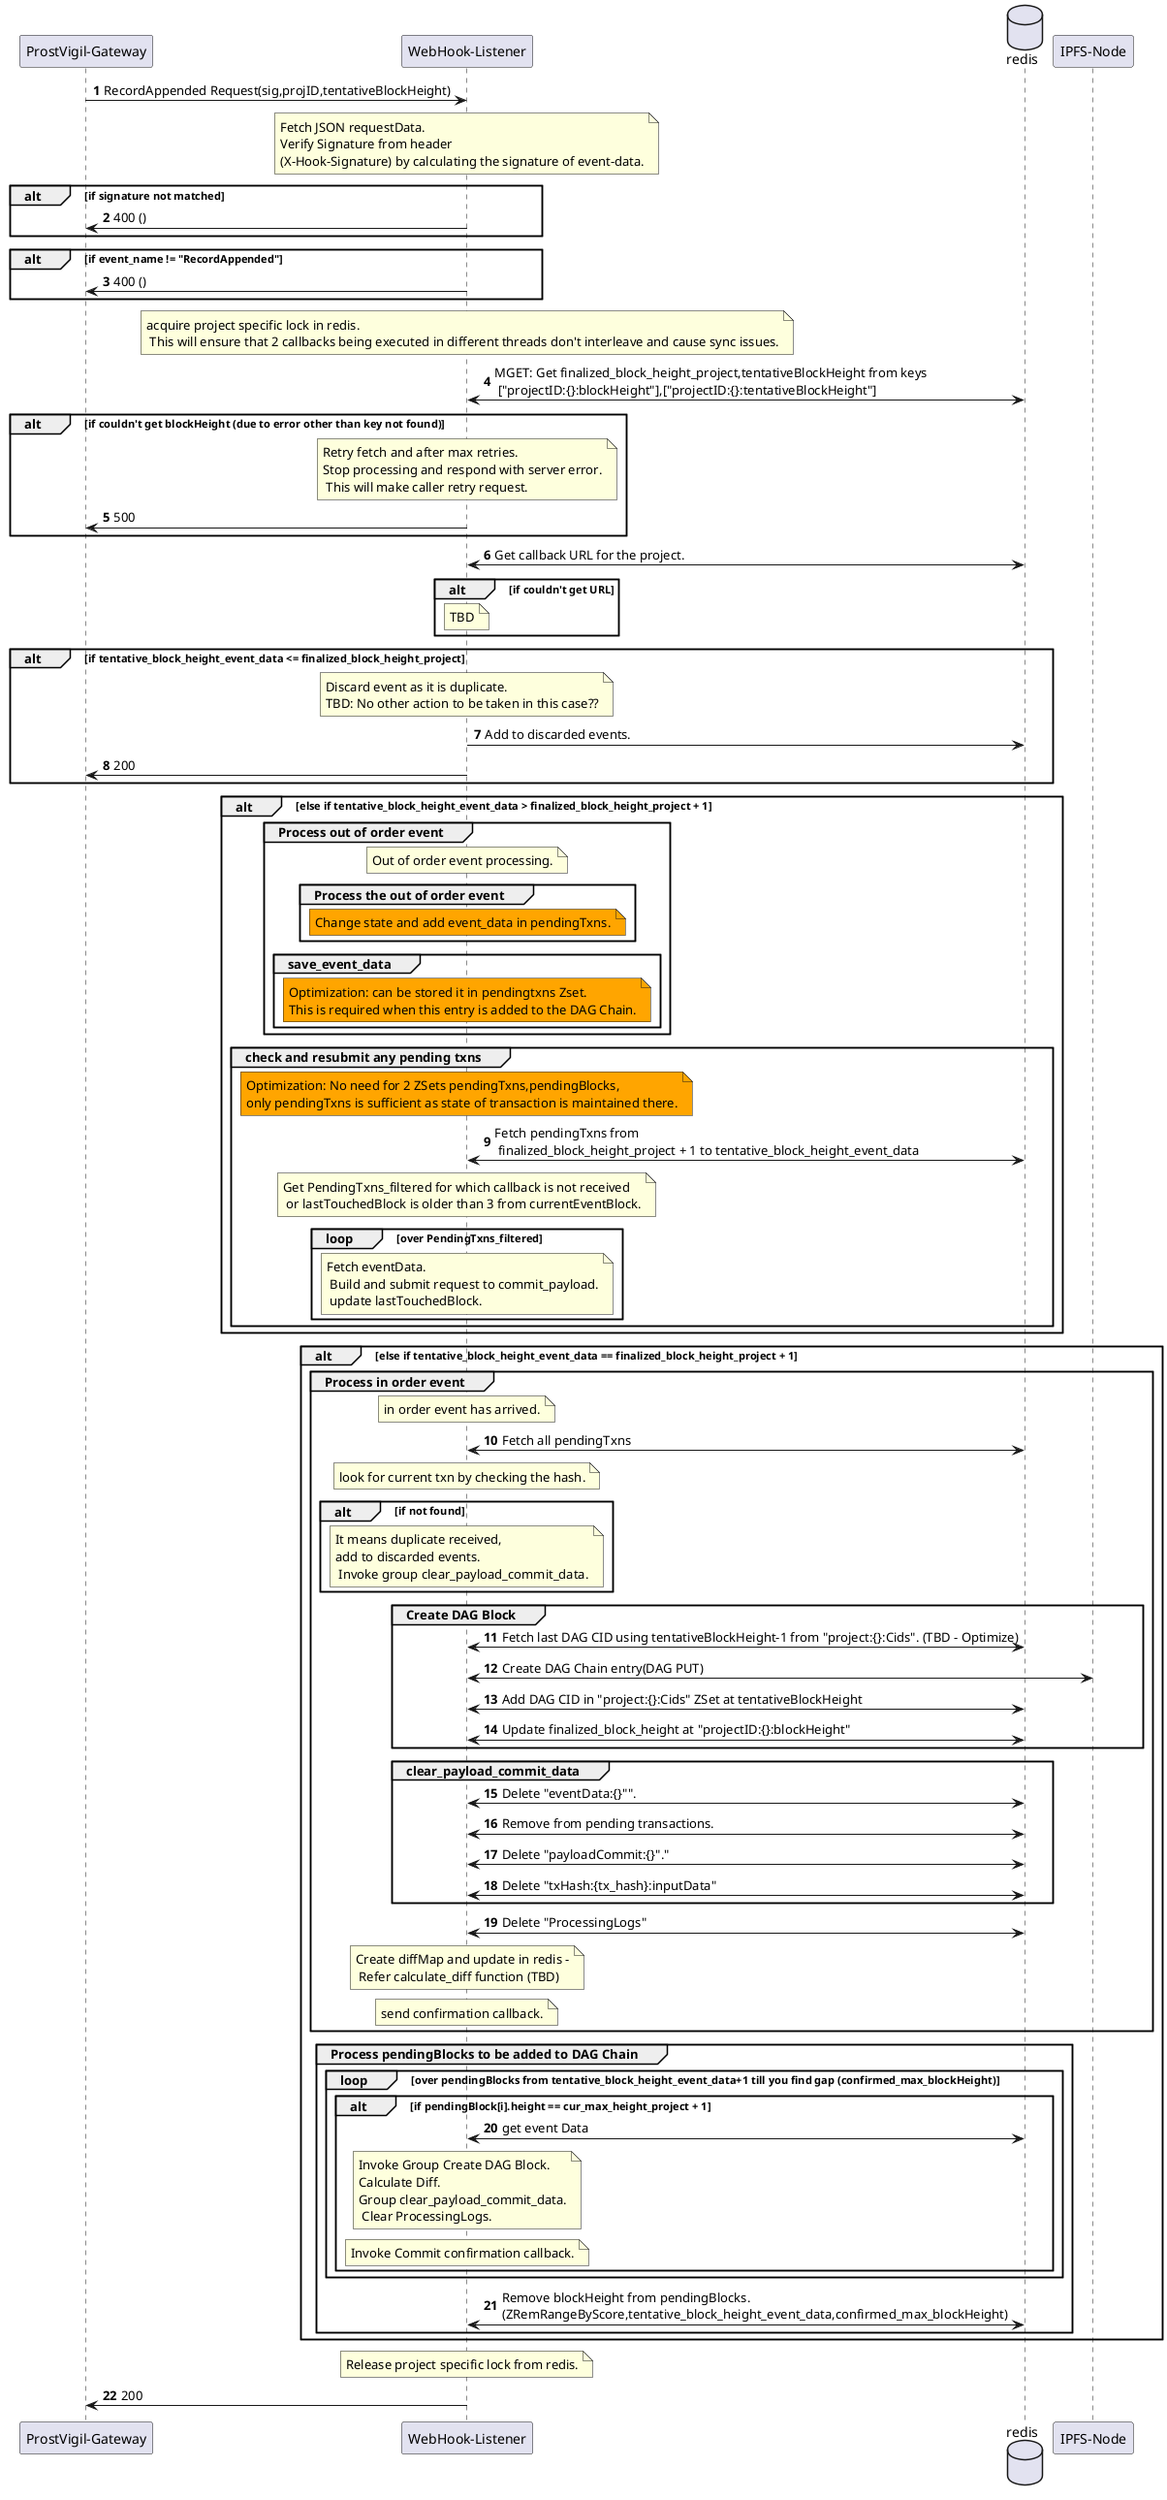@startuml "WebHook Listener Message Processing Flow"
autonumber

participant "ProstVigil-Gateway" as pvgw
participant "WebHook-Listener" as whl
database redis 
participant "IPFS-Node" as ipfs

pvgw -> whl : RecordAppended Request(sig,projID,tentativeBlockHeight)

note over whl : Fetch JSON requestData.\nVerify Signature from header\n(X-Hook-Signature) by calculating the signature of event-data.

alt if signature not matched 
whl -> pvgw: 400 ()
end 

alt if event_name != "RecordAppended"
whl -> pvgw: 400 ()
end

note over whl: acquire project specific lock in redis. \n This will ensure that 2 callbacks being executed in different threads don't interleave and cause sync issues.

whl <-> redis:  MGET: Get finalized_block_height_project,tentativeBlockHeight from keys\n ["projectID:{}:blockHeight"],["projectID:{}:tentativeBlockHeight"]
alt if couldn't get blockHeight (due to error other than key not found)
note over whl: Retry fetch and after max retries. \nStop processing and respond with server error.\n This will make caller retry request.
whl -> pvgw: 500
end 

whl <-> redis: Get callback URL for the project.
alt if couldn't get URL
note over whl: TBD
end

alt if tentative_block_height_event_data <= finalized_block_height_project
    note over whl : Discard event as it is duplicate. \nTBD: No other action to be taken in this case??
    whl -> redis: Add to discarded events.
    whl -> pvgw: 200
end //if tentative_block_height_event_data <= finalized_block_height_project

alt else if tentative_block_height_event_data > finalized_block_height_project + 1
    group Process out of order event 
        note over whl: Out of order event processing.
        group Process the out of order event
            note over whl #orange: Change state and add event_data in pendingTxns.
        end
        group save_event_data
            note over whl #orange: Optimization: can be stored it in pendingtxns Zset.\nThis is required when this entry is added to the DAG Chain. 
        end
    end 
    group check and resubmit any pending txns 
        note over whl #orange: Optimization: No need for 2 ZSets pendingTxns,pendingBlocks,\nonly pendingTxns is sufficient as state of transaction is maintained there.
        whl <-> redis: Fetch pendingTxns from \n finalized_block_height_project + 1 to tentative_block_height_event_data        
        note over whl: Get PendingTxns_filtered for which callback is not received\n or lastTouchedBlock is older than 3 from currentEventBlock.
        loop over PendingTxns_filtered
            note over whl: Fetch eventData. \n Build and submit request to commit_payload.\n update lastTouchedBlock.
        end
    end
end  // else if tentative_block_height_event_data > finalized_block_height_project + 1

alt else if tentative_block_height_event_data == finalized_block_height_project + 1
    group Process in order event 
        note over whl: in order event has arrived.
        whl <-> redis: Fetch all pendingTxns 
        note over whl: look for current txn by checking the hash.
        alt if not found 
            note over whl: It means duplicate received,\nadd to discarded events.\n Invoke group clear_payload_commit_data.
        end //not found    

        group Create DAG Block
            whl <-> redis: Fetch last DAG CID using tentativeBlockHeight-1 from "project:{}:Cids". (TBD - Optimize)
            whl <-> ipfs : Create DAG Chain entry(DAG PUT)
            whl <-> redis: Add DAG CID in "project:{}:Cids" ZSet at tentativeBlockHeight
            whl <-> redis : Update finalized_block_height at "projectID:{}:blockHeight"
        end
        group clear_payload_commit_data
            whl <-> redis: Delete "eventData:{}"".           
            whl <-> redis: Remove from pending transactions.
            whl <-> redis: Delete "payloadCommit:{}"."
            whl <-> redis: Delete "txHash:{tx_hash}:inputData"
        end
        whl <-> redis: Delete "ProcessingLogs"
        note over whl: Create diffMap and update in redis -\n Refer calculate_diff function (TBD)
        note over whl: send confirmation callback.
    end
    group Process pendingBlocks to be added to DAG Chain
        loop over pendingBlocks from tentative_block_height_event_data+1 till you find gap (confirmed_max_blockHeight)
            alt if pendingBlock[i].height == cur_max_height_project + 1
                whl <-> redis: get event Data
                note over whl : Invoke Group Create DAG Block. \nCalculate Diff. \nGroup clear_payload_commit_data.\n Clear ProcessingLogs.
                note over whl: Invoke Commit confirmation callback.
            end
        end //loop
        whl <-> redis: Remove blockHeight from pendingBlocks. \n(ZRemRangeByScore,tentative_block_height_event_data,confirmed_max_blockHeight) 
    end 
end //else if tentative_block_height_event_data == finalized_block_height_project + 1
note over whl: Release project specific lock from redis.
whl -> pvgw : 200 